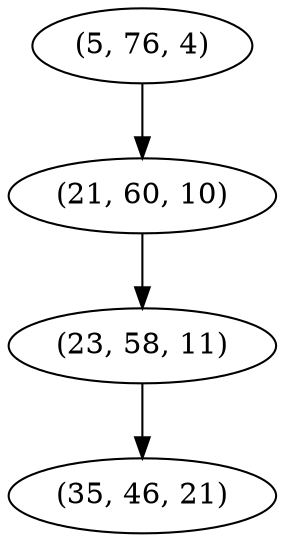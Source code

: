 digraph tree {
    "(5, 76, 4)";
    "(21, 60, 10)";
    "(23, 58, 11)";
    "(35, 46, 21)";
    "(5, 76, 4)" -> "(21, 60, 10)";
    "(21, 60, 10)" -> "(23, 58, 11)";
    "(23, 58, 11)" -> "(35, 46, 21)";
}
